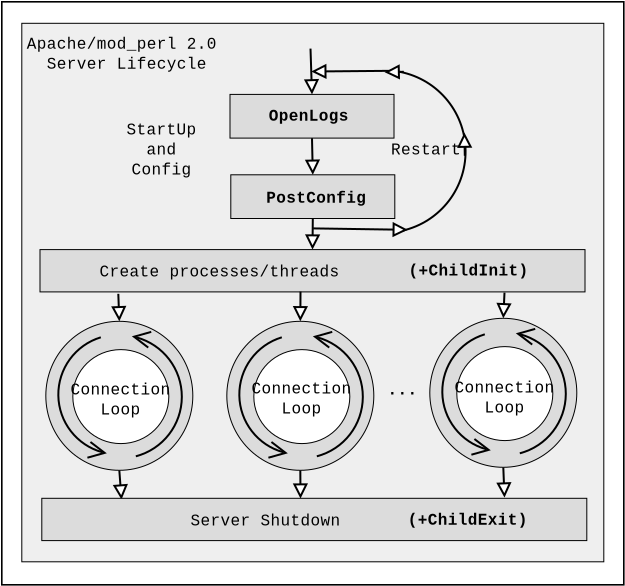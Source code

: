<?xml version="1.0" encoding="UTF-8"?>
<dia:diagram xmlns:dia="http://www.lysator.liu.se/~alla/dia/">
  <dia:layer name="Background" visible="true">
    <dia:object type="Standard - Box" version="0" id="O0">
      <dia:attribute name="obj_pos">
        <dia:point val="-1.06,-1.99"/>
      </dia:attribute>
      <dia:attribute name="obj_bb">
        <dia:rectangle val="-1.1,-2.03;30.08,27.2"/>
      </dia:attribute>
      <dia:attribute name="elem_corner">
        <dia:point val="-1.06,-1.99"/>
      </dia:attribute>
      <dia:attribute name="elem_width">
        <dia:real val="31.1"/>
      </dia:attribute>
      <dia:attribute name="elem_height">
        <dia:real val="29.15"/>
      </dia:attribute>
      <dia:attribute name="border_width">
        <dia:real val="0.08"/>
      </dia:attribute>
      <dia:attribute name="inner_color">
        <dia:color val="#efefef"/>
      </dia:attribute>
      <dia:attribute name="show_background">
        <dia:boolean val="false"/>
      </dia:attribute>
    </dia:object>
    <dia:object type="Standard - Box" version="0" id="O1">
      <dia:attribute name="obj_pos">
        <dia:point val="-0.06,-0.915"/>
      </dia:attribute>
      <dia:attribute name="obj_bb">
        <dia:rectangle val="-0.085,-0.94;29.065,26.035"/>
      </dia:attribute>
      <dia:attribute name="elem_corner">
        <dia:point val="-0.06,-0.915"/>
      </dia:attribute>
      <dia:attribute name="elem_width">
        <dia:real val="29.1"/>
      </dia:attribute>
      <dia:attribute name="elem_height">
        <dia:real val="26.925"/>
      </dia:attribute>
      <dia:attribute name="border_width">
        <dia:real val="0.05"/>
      </dia:attribute>
      <dia:attribute name="inner_color">
        <dia:color val="#efefef"/>
      </dia:attribute>
      <dia:attribute name="show_background">
        <dia:boolean val="true"/>
      </dia:attribute>
    </dia:object>
    <dia:object type="Standard - Box" version="0" id="O2">
      <dia:attribute name="obj_pos">
        <dia:point val="10.39,6.66"/>
      </dia:attribute>
      <dia:attribute name="obj_bb">
        <dia:rectangle val="10.365,6.635;18.615,8.87"/>
      </dia:attribute>
      <dia:attribute name="elem_corner">
        <dia:point val="10.39,6.66"/>
      </dia:attribute>
      <dia:attribute name="elem_width">
        <dia:real val="8.2"/>
      </dia:attribute>
      <dia:attribute name="elem_height">
        <dia:real val="2.185"/>
      </dia:attribute>
      <dia:attribute name="border_width">
        <dia:real val="0.05"/>
      </dia:attribute>
      <dia:attribute name="inner_color">
        <dia:color val="#dcdcdc"/>
      </dia:attribute>
      <dia:attribute name="show_background">
        <dia:boolean val="true"/>
      </dia:attribute>
    </dia:object>
    <dia:object type="Standard - Box" version="0" id="O3">
      <dia:attribute name="obj_pos">
        <dia:point val="0.85,10.4"/>
      </dia:attribute>
      <dia:attribute name="obj_bb">
        <dia:rectangle val="0.825,10.375;28.125,12.54"/>
      </dia:attribute>
      <dia:attribute name="elem_corner">
        <dia:point val="0.85,10.4"/>
      </dia:attribute>
      <dia:attribute name="elem_width">
        <dia:real val="27.25"/>
      </dia:attribute>
      <dia:attribute name="elem_height">
        <dia:real val="2.115"/>
      </dia:attribute>
      <dia:attribute name="border_width">
        <dia:real val="0.05"/>
      </dia:attribute>
      <dia:attribute name="inner_color">
        <dia:color val="#dcdcdc"/>
      </dia:attribute>
      <dia:attribute name="show_background">
        <dia:boolean val="true"/>
      </dia:attribute>
    </dia:object>
    <dia:object type="Standard - Line" version="0" id="O4">
      <dia:attribute name="obj_pos">
        <dia:point val="14.45,4.825"/>
      </dia:attribute>
      <dia:attribute name="obj_bb">
        <dia:rectangle val="13.889,4.774;15.091,6.723"/>
      </dia:attribute>
      <dia:attribute name="conn_endpoints">
        <dia:point val="14.45,4.825"/>
        <dia:point val="14.49,6.66"/>
      </dia:attribute>
      <dia:attribute name="numcp">
        <dia:int val="1"/>
      </dia:attribute>
      <dia:attribute name="end_arrow">
        <dia:enum val="2"/>
      </dia:attribute>
      <dia:attribute name="end_arrow_length">
        <dia:real val="0.6"/>
      </dia:attribute>
      <dia:attribute name="end_arrow_width">
        <dia:real val="0.6"/>
      </dia:attribute>
      <dia:connections>
        <dia:connection handle="0" to="O39" connection="6"/>
        <dia:connection handle="1" to="O2" connection="1"/>
      </dia:connections>
    </dia:object>
    <dia:object type="Standard - Line" version="0" id="O5">
      <dia:attribute name="obj_pos">
        <dia:point val="14.49,8.845"/>
      </dia:attribute>
      <dia:attribute name="obj_bb">
        <dia:rectangle val="13.874,8.795;15.075,10.456"/>
      </dia:attribute>
      <dia:attribute name="conn_endpoints">
        <dia:point val="14.49,8.845"/>
        <dia:point val="14.475,10.4"/>
      </dia:attribute>
      <dia:attribute name="numcp">
        <dia:int val="1"/>
      </dia:attribute>
      <dia:attribute name="end_arrow">
        <dia:enum val="2"/>
      </dia:attribute>
      <dia:attribute name="end_arrow_length">
        <dia:real val="0.6"/>
      </dia:attribute>
      <dia:attribute name="end_arrow_width">
        <dia:real val="0.6"/>
      </dia:attribute>
      <dia:connections>
        <dia:connection handle="0" to="O2" connection="6"/>
        <dia:connection handle="1" to="O3" connection="1"/>
      </dia:connections>
    </dia:object>
    <dia:object type="Standard - Line" version="0" id="O6">
      <dia:attribute name="obj_pos">
        <dia:point val="24.075,12.55"/>
      </dia:attribute>
      <dia:attribute name="obj_bb">
        <dia:rectangle val="23.413,12.498;24.617,13.913"/>
      </dia:attribute>
      <dia:attribute name="conn_endpoints">
        <dia:point val="24.075,12.55"/>
        <dia:point val="24.015,13.835"/>
      </dia:attribute>
      <dia:attribute name="numcp">
        <dia:int val="1"/>
      </dia:attribute>
      <dia:attribute name="end_arrow">
        <dia:enum val="2"/>
      </dia:attribute>
      <dia:attribute name="end_arrow_length">
        <dia:real val="0.6"/>
      </dia:attribute>
      <dia:attribute name="end_arrow_width">
        <dia:real val="0.6"/>
      </dia:attribute>
      <dia:connections>
        <dia:connection handle="1" to="O22" connection="1"/>
      </dia:connections>
    </dia:object>
    <dia:object type="Standard - Text" version="0" id="O7">
      <dia:attribute name="obj_pos">
        <dia:point val="14.559,8.061"/>
      </dia:attribute>
      <dia:attribute name="obj_bb">
        <dia:rectangle val="12.309,7.388;16.832,8.706"/>
      </dia:attribute>
      <dia:attribute name="text">
        <dia:composite type="text">
          <dia:attribute name="string">
            <dia:string>#PostConfig#</dia:string>
          </dia:attribute>
          <dia:attribute name="font">
            <dia:font family="courier new" style="80" name="Courier-Bold"/>
          </dia:attribute>
          <dia:attribute name="height">
            <dia:real val="1"/>
          </dia:attribute>
          <dia:attribute name="pos">
            <dia:point val="14.559,8.061"/>
          </dia:attribute>
          <dia:attribute name="color">
            <dia:color val="#000000"/>
          </dia:attribute>
          <dia:attribute name="alignment">
            <dia:enum val="1"/>
          </dia:attribute>
        </dia:composite>
      </dia:attribute>
    </dia:object>
    <dia:object type="Standard - Text" version="0" id="O8">
      <dia:attribute name="obj_pos">
        <dia:point val="9.825,11.75"/>
      </dia:attribute>
      <dia:attribute name="obj_bb">
        <dia:rectangle val="4.425,11.1;15.225,12.35"/>
      </dia:attribute>
      <dia:attribute name="text">
        <dia:composite type="text">
          <dia:attribute name="string">
            <dia:string>#Create processes/threads#</dia:string>
          </dia:attribute>
          <dia:attribute name="font">
            <dia:font family="courier new" style="0" name="Courier"/>
          </dia:attribute>
          <dia:attribute name="height">
            <dia:real val="1"/>
          </dia:attribute>
          <dia:attribute name="pos">
            <dia:point val="9.825,11.75"/>
          </dia:attribute>
          <dia:attribute name="color">
            <dia:color val="#000000"/>
          </dia:attribute>
          <dia:attribute name="alignment">
            <dia:enum val="1"/>
          </dia:attribute>
        </dia:composite>
      </dia:attribute>
    </dia:object>
    <dia:object type="Standard - Arc" version="0" id="O9">
      <dia:attribute name="obj_pos">
        <dia:point val="18.94,9.46"/>
      </dia:attribute>
      <dia:attribute name="obj_bb">
        <dia:rectangle val="18.437,1.407;22.178,9.513"/>
      </dia:attribute>
      <dia:attribute name="conn_endpoints">
        <dia:point val="18.94,9.46"/>
        <dia:point val="18.49,1.46"/>
      </dia:attribute>
      <dia:attribute name="curve_distance">
        <dia:real val="3.412"/>
      </dia:attribute>
    </dia:object>
    <dia:object type="Standard - Line" version="0" id="O10">
      <dia:attribute name="obj_pos">
        <dia:point val="14.375,0.35"/>
      </dia:attribute>
      <dia:attribute name="obj_bb">
        <dia:rectangle val="13.849,0.298;15.051,2.71"/>
      </dia:attribute>
      <dia:attribute name="conn_endpoints">
        <dia:point val="14.375,0.35"/>
        <dia:point val="14.45,2.64"/>
      </dia:attribute>
      <dia:attribute name="numcp">
        <dia:int val="1"/>
      </dia:attribute>
      <dia:attribute name="end_arrow">
        <dia:enum val="2"/>
      </dia:attribute>
      <dia:attribute name="end_arrow_length">
        <dia:real val="0.6"/>
      </dia:attribute>
      <dia:attribute name="end_arrow_width">
        <dia:real val="0.6"/>
      </dia:attribute>
      <dia:connections>
        <dia:connection handle="1" to="O39" connection="1"/>
      </dia:connections>
    </dia:object>
    <dia:object type="Standard - Text" version="0" id="O11">
      <dia:attribute name="obj_pos">
        <dia:point val="20.15,5.65"/>
      </dia:attribute>
      <dia:attribute name="obj_bb">
        <dia:rectangle val="18.575,4.978;21.747,6.295"/>
      </dia:attribute>
      <dia:attribute name="text">
        <dia:composite type="text">
          <dia:attribute name="string">
            <dia:string>#Restart#</dia:string>
          </dia:attribute>
          <dia:attribute name="font">
            <dia:font family="courier new" style="0" name="Courier"/>
          </dia:attribute>
          <dia:attribute name="height">
            <dia:real val="1"/>
          </dia:attribute>
          <dia:attribute name="pos">
            <dia:point val="20.15,5.65"/>
          </dia:attribute>
          <dia:attribute name="color">
            <dia:color val="#000000"/>
          </dia:attribute>
          <dia:attribute name="alignment">
            <dia:enum val="1"/>
          </dia:attribute>
        </dia:composite>
      </dia:attribute>
    </dia:object>
    <dia:object type="Standard - Line" version="0" id="O12">
      <dia:attribute name="obj_pos">
        <dia:point val="24.015,21.285"/>
      </dia:attribute>
      <dia:attribute name="obj_bb">
        <dia:rectangle val="23.474,21.233;24.677,22.874"/>
      </dia:attribute>
      <dia:attribute name="conn_endpoints">
        <dia:point val="24.015,21.285"/>
        <dia:point val="24.075,22.8"/>
      </dia:attribute>
      <dia:attribute name="numcp">
        <dia:int val="1"/>
      </dia:attribute>
      <dia:attribute name="end_arrow">
        <dia:enum val="2"/>
      </dia:attribute>
      <dia:attribute name="end_arrow_length">
        <dia:real val="0.6"/>
      </dia:attribute>
      <dia:attribute name="end_arrow_width">
        <dia:real val="0.6"/>
      </dia:attribute>
      <dia:connections>
        <dia:connection handle="0" to="O22" connection="6"/>
      </dia:connections>
    </dia:object>
    <dia:object type="Standard - Text" version="0" id="O13">
      <dia:attribute name="obj_pos">
        <dia:point val="6.925,4.65"/>
      </dia:attribute>
      <dia:attribute name="obj_bb">
        <dia:rectangle val="5.35,4;8.5,7.25"/>
      </dia:attribute>
      <dia:attribute name="text">
        <dia:composite type="text">
          <dia:attribute name="string">
            <dia:string>#StartUp
and
Config#</dia:string>
          </dia:attribute>
          <dia:attribute name="font">
            <dia:font family="courier new" style="0" name="Courier"/>
          </dia:attribute>
          <dia:attribute name="height">
            <dia:real val="1"/>
          </dia:attribute>
          <dia:attribute name="pos">
            <dia:point val="6.925,4.65"/>
          </dia:attribute>
          <dia:attribute name="color">
            <dia:color val="#000000"/>
          </dia:attribute>
          <dia:attribute name="alignment">
            <dia:enum val="1"/>
          </dia:attribute>
        </dia:composite>
      </dia:attribute>
    </dia:object>
    <dia:object type="Standard - Line" version="0" id="O14">
      <dia:attribute name="obj_pos">
        <dia:point val="4.765,12.61"/>
      </dia:attribute>
      <dia:attribute name="obj_bb">
        <dia:rectangle val="4.215,12.558;5.418,14.057"/>
      </dia:attribute>
      <dia:attribute name="conn_endpoints">
        <dia:point val="4.765,12.61"/>
        <dia:point val="4.816,13.985"/>
      </dia:attribute>
      <dia:attribute name="numcp">
        <dia:int val="1"/>
      </dia:attribute>
      <dia:attribute name="end_arrow">
        <dia:enum val="2"/>
      </dia:attribute>
      <dia:attribute name="end_arrow_length">
        <dia:real val="0.6"/>
      </dia:attribute>
      <dia:attribute name="end_arrow_width">
        <dia:real val="0.6"/>
      </dia:attribute>
      <dia:connections>
        <dia:connection handle="1" to="O27" connection="1"/>
      </dia:connections>
    </dia:object>
    <dia:object type="Standard - Line" version="0" id="O15">
      <dia:attribute name="obj_pos">
        <dia:point val="4.816,21.435"/>
      </dia:attribute>
      <dia:attribute name="obj_bb">
        <dia:rectangle val="4.323,21.381;5.527,22.994"/>
      </dia:attribute>
      <dia:attribute name="conn_endpoints">
        <dia:point val="4.816,21.435"/>
        <dia:point val="4.925,22.9"/>
      </dia:attribute>
      <dia:attribute name="numcp">
        <dia:int val="1"/>
      </dia:attribute>
      <dia:attribute name="end_arrow">
        <dia:enum val="2"/>
      </dia:attribute>
      <dia:attribute name="end_arrow_length">
        <dia:real val="0.6"/>
      </dia:attribute>
      <dia:attribute name="end_arrow_width">
        <dia:real val="0.6"/>
      </dia:attribute>
      <dia:connections>
        <dia:connection handle="0" to="O27" connection="6"/>
      </dia:connections>
    </dia:object>
    <dia:object type="Standard - Line" version="0" id="O16">
      <dia:attribute name="obj_pos">
        <dia:point val="13.875,12.5"/>
      </dia:attribute>
      <dia:attribute name="obj_bb">
        <dia:rectangle val="13.266,12.45;14.466,14.039"/>
      </dia:attribute>
      <dia:attribute name="conn_endpoints">
        <dia:point val="13.875,12.5"/>
        <dia:point val="13.866,13.985"/>
      </dia:attribute>
      <dia:attribute name="numcp">
        <dia:int val="1"/>
      </dia:attribute>
      <dia:attribute name="end_arrow">
        <dia:enum val="2"/>
      </dia:attribute>
      <dia:attribute name="end_arrow_length">
        <dia:real val="0.6"/>
      </dia:attribute>
      <dia:attribute name="end_arrow_width">
        <dia:real val="0.6"/>
      </dia:attribute>
      <dia:connections>
        <dia:connection handle="1" to="O31" connection="1"/>
      </dia:connections>
    </dia:object>
    <dia:object type="Standard - Line" version="0" id="O17">
      <dia:attribute name="obj_pos">
        <dia:point val="13.866,21.435"/>
      </dia:attribute>
      <dia:attribute name="obj_bb">
        <dia:rectangle val="13.275,21.385;14.475,22.904"/>
      </dia:attribute>
      <dia:attribute name="conn_endpoints">
        <dia:point val="13.866,21.435"/>
        <dia:point val="13.875,22.85"/>
      </dia:attribute>
      <dia:attribute name="numcp">
        <dia:int val="1"/>
      </dia:attribute>
      <dia:attribute name="end_arrow">
        <dia:enum val="2"/>
      </dia:attribute>
      <dia:attribute name="end_arrow_length">
        <dia:real val="0.6"/>
      </dia:attribute>
      <dia:attribute name="end_arrow_width">
        <dia:real val="0.6"/>
      </dia:attribute>
      <dia:connections>
        <dia:connection handle="0" to="O31" connection="6"/>
      </dia:connections>
    </dia:object>
    <dia:object type="Standard - Text" version="0" id="O18">
      <dia:attribute name="obj_pos">
        <dia:point val="18.975,17.65"/>
      </dia:attribute>
      <dia:attribute name="obj_bb">
        <dia:rectangle val="18.3,17;19.65,18.25"/>
      </dia:attribute>
      <dia:attribute name="text">
        <dia:composite type="text">
          <dia:attribute name="string">
            <dia:string>#...#</dia:string>
          </dia:attribute>
          <dia:attribute name="font">
            <dia:font family="courier new" style="80" name="Courier-Bold"/>
          </dia:attribute>
          <dia:attribute name="height">
            <dia:real val="1"/>
          </dia:attribute>
          <dia:attribute name="pos">
            <dia:point val="18.975,17.65"/>
          </dia:attribute>
          <dia:attribute name="color">
            <dia:color val="#000000"/>
          </dia:attribute>
          <dia:attribute name="alignment">
            <dia:enum val="1"/>
          </dia:attribute>
        </dia:composite>
      </dia:attribute>
    </dia:object>
    <dia:object type="Standard - Box" version="0" id="O19">
      <dia:attribute name="obj_pos">
        <dia:point val="0.94,22.835"/>
      </dia:attribute>
      <dia:attribute name="obj_bb">
        <dia:rectangle val="0.915,22.81;28.215,24.975"/>
      </dia:attribute>
      <dia:attribute name="elem_corner">
        <dia:point val="0.94,22.835"/>
      </dia:attribute>
      <dia:attribute name="elem_width">
        <dia:real val="27.25"/>
      </dia:attribute>
      <dia:attribute name="elem_height">
        <dia:real val="2.115"/>
      </dia:attribute>
      <dia:attribute name="border_width">
        <dia:real val="0.05"/>
      </dia:attribute>
      <dia:attribute name="inner_color">
        <dia:color val="#dcdcdc"/>
      </dia:attribute>
      <dia:attribute name="show_background">
        <dia:boolean val="true"/>
      </dia:attribute>
    </dia:object>
    <dia:object type="Standard - Text" version="0" id="O20">
      <dia:attribute name="obj_pos">
        <dia:point val="12.125,24.2"/>
      </dia:attribute>
      <dia:attribute name="obj_bb">
        <dia:rectangle val="8.75,23.55;15.5,24.8"/>
      </dia:attribute>
      <dia:attribute name="text">
        <dia:composite type="text">
          <dia:attribute name="string">
            <dia:string>#Server Shutdown#</dia:string>
          </dia:attribute>
          <dia:attribute name="font">
            <dia:font family="courier new" style="0" name="Courier"/>
          </dia:attribute>
          <dia:attribute name="height">
            <dia:real val="1"/>
          </dia:attribute>
          <dia:attribute name="pos">
            <dia:point val="12.125,24.2"/>
          </dia:attribute>
          <dia:attribute name="color">
            <dia:color val="#000000"/>
          </dia:attribute>
          <dia:attribute name="alignment">
            <dia:enum val="1"/>
          </dia:attribute>
        </dia:composite>
      </dia:attribute>
    </dia:object>
    <dia:object type="Standard - Text" version="0" id="O21">
      <dia:attribute name="obj_pos">
        <dia:point val="5.19,0.36"/>
      </dia:attribute>
      <dia:attribute name="obj_bb">
        <dia:rectangle val="0.69,-0.312;9.713,2.005"/>
      </dia:attribute>
      <dia:attribute name="text">
        <dia:composite type="text">
          <dia:attribute name="string">
            <dia:string>#Apache/mod_perl 2.0 
Server Lifecycle#</dia:string>
          </dia:attribute>
          <dia:attribute name="font">
            <dia:font family="courier new" style="0" name="Courier"/>
          </dia:attribute>
          <dia:attribute name="height">
            <dia:real val="1"/>
          </dia:attribute>
          <dia:attribute name="pos">
            <dia:point val="5.19,0.36"/>
          </dia:attribute>
          <dia:attribute name="color">
            <dia:color val="#000000"/>
          </dia:attribute>
          <dia:attribute name="alignment">
            <dia:enum val="1"/>
          </dia:attribute>
        </dia:composite>
      </dia:attribute>
    </dia:object>
    <dia:object type="Standard - Ellipse" version="0" id="O22">
      <dia:attribute name="obj_pos">
        <dia:point val="20.34,13.835"/>
      </dia:attribute>
      <dia:attribute name="obj_bb">
        <dia:rectangle val="20.315,13.81;27.715,21.31"/>
      </dia:attribute>
      <dia:attribute name="elem_corner">
        <dia:point val="20.34,13.835"/>
      </dia:attribute>
      <dia:attribute name="elem_width">
        <dia:real val="7.35"/>
      </dia:attribute>
      <dia:attribute name="elem_height">
        <dia:real val="7.45"/>
      </dia:attribute>
      <dia:attribute name="border_width">
        <dia:real val="0.05"/>
      </dia:attribute>
      <dia:attribute name="inner_color">
        <dia:color val="#dcdcdc"/>
      </dia:attribute>
    </dia:object>
    <dia:object type="Standard - Arc" version="0" id="O23">
      <dia:attribute name="obj_pos">
        <dia:point val="24.84,20.585"/>
      </dia:attribute>
      <dia:attribute name="obj_bb">
        <dia:rectangle val="23.839,14.508;27.191,20.637"/>
      </dia:attribute>
      <dia:attribute name="conn_endpoints">
        <dia:point val="24.84,20.585"/>
        <dia:point val="24.64,14.585"/>
      </dia:attribute>
      <dia:attribute name="curve_distance">
        <dia:real val="2.4"/>
      </dia:attribute>
      <dia:attribute name="end_arrow">
        <dia:enum val="1"/>
      </dia:attribute>
      <dia:attribute name="end_arrow_length">
        <dia:real val="0.8"/>
      </dia:attribute>
      <dia:attribute name="end_arrow_width">
        <dia:real val="0.8"/>
      </dia:attribute>
    </dia:object>
    <dia:object type="Standard - Ellipse" version="0" id="O24">
      <dia:attribute name="obj_pos">
        <dia:point val="21.69,15.25"/>
      </dia:attribute>
      <dia:attribute name="obj_bb">
        <dia:rectangle val="21.665,15.225;26.515,19.975"/>
      </dia:attribute>
      <dia:attribute name="elem_corner">
        <dia:point val="21.69,15.25"/>
      </dia:attribute>
      <dia:attribute name="elem_width">
        <dia:real val="4.8"/>
      </dia:attribute>
      <dia:attribute name="elem_height">
        <dia:real val="4.7"/>
      </dia:attribute>
      <dia:attribute name="border_width">
        <dia:real val="0.05"/>
      </dia:attribute>
    </dia:object>
    <dia:object type="Standard - Text" version="0" id="O25">
      <dia:attribute name="obj_pos">
        <dia:point val="24.075,17.55"/>
      </dia:attribute>
      <dia:attribute name="obj_bb">
        <dia:rectangle val="21.825,16.9;26.325,19.15"/>
      </dia:attribute>
      <dia:attribute name="text">
        <dia:composite type="text">
          <dia:attribute name="string">
            <dia:string>#Connection
Loop#</dia:string>
          </dia:attribute>
          <dia:attribute name="font">
            <dia:font family="courier new" style="0" name="Courier"/>
          </dia:attribute>
          <dia:attribute name="height">
            <dia:real val="1"/>
          </dia:attribute>
          <dia:attribute name="pos">
            <dia:point val="24.075,17.55"/>
          </dia:attribute>
          <dia:attribute name="color">
            <dia:color val="#000000"/>
          </dia:attribute>
          <dia:attribute name="alignment">
            <dia:enum val="1"/>
          </dia:attribute>
        </dia:composite>
      </dia:attribute>
    </dia:object>
    <dia:object type="Standard - Arc" version="0" id="O26">
      <dia:attribute name="obj_pos">
        <dia:point val="23.09,14.635"/>
      </dia:attribute>
      <dia:attribute name="obj_bb">
        <dia:rectangle val="20.915,14.582;24.192,20.526"/>
      </dia:attribute>
      <dia:attribute name="conn_endpoints">
        <dia:point val="23.09,14.635"/>
        <dia:point val="23.39,20.435"/>
      </dia:attribute>
      <dia:attribute name="curve_distance">
        <dia:real val="2.274"/>
      </dia:attribute>
      <dia:attribute name="end_arrow">
        <dia:enum val="1"/>
      </dia:attribute>
      <dia:attribute name="end_arrow_length">
        <dia:real val="0.8"/>
      </dia:attribute>
      <dia:attribute name="end_arrow_width">
        <dia:real val="0.8"/>
      </dia:attribute>
    </dia:object>
    <dia:object type="Standard - Ellipse" version="0" id="O27">
      <dia:attribute name="obj_pos">
        <dia:point val="1.141,13.985"/>
      </dia:attribute>
      <dia:attribute name="obj_bb">
        <dia:rectangle val="1.116,13.96;8.516,21.46"/>
      </dia:attribute>
      <dia:attribute name="elem_corner">
        <dia:point val="1.141,13.985"/>
      </dia:attribute>
      <dia:attribute name="elem_width">
        <dia:real val="7.35"/>
      </dia:attribute>
      <dia:attribute name="elem_height">
        <dia:real val="7.45"/>
      </dia:attribute>
      <dia:attribute name="border_width">
        <dia:real val="0.05"/>
      </dia:attribute>
      <dia:attribute name="inner_color">
        <dia:color val="#dcdcdc"/>
      </dia:attribute>
    </dia:object>
    <dia:object type="Standard - Arc" version="0" id="O28">
      <dia:attribute name="obj_pos">
        <dia:point val="5.641,20.735"/>
      </dia:attribute>
      <dia:attribute name="obj_bb">
        <dia:rectangle val="4.64,14.658;7.992,20.787"/>
      </dia:attribute>
      <dia:attribute name="conn_endpoints">
        <dia:point val="5.641,20.735"/>
        <dia:point val="5.441,14.735"/>
      </dia:attribute>
      <dia:attribute name="curve_distance">
        <dia:real val="2.4"/>
      </dia:attribute>
      <dia:attribute name="end_arrow">
        <dia:enum val="1"/>
      </dia:attribute>
      <dia:attribute name="end_arrow_length">
        <dia:real val="0.8"/>
      </dia:attribute>
      <dia:attribute name="end_arrow_width">
        <dia:real val="0.8"/>
      </dia:attribute>
    </dia:object>
    <dia:object type="Standard - Ellipse" version="0" id="O29">
      <dia:attribute name="obj_pos">
        <dia:point val="2.491,15.4"/>
      </dia:attribute>
      <dia:attribute name="obj_bb">
        <dia:rectangle val="2.466,15.375;7.316,20.125"/>
      </dia:attribute>
      <dia:attribute name="elem_corner">
        <dia:point val="2.491,15.4"/>
      </dia:attribute>
      <dia:attribute name="elem_width">
        <dia:real val="4.8"/>
      </dia:attribute>
      <dia:attribute name="elem_height">
        <dia:real val="4.7"/>
      </dia:attribute>
      <dia:attribute name="border_width">
        <dia:real val="0.05"/>
      </dia:attribute>
    </dia:object>
    <dia:object type="Standard - Arc" version="0" id="O30">
      <dia:attribute name="obj_pos">
        <dia:point val="3.891,14.785"/>
      </dia:attribute>
      <dia:attribute name="obj_bb">
        <dia:rectangle val="1.716,14.732;4.993,20.676"/>
      </dia:attribute>
      <dia:attribute name="conn_endpoints">
        <dia:point val="3.891,14.785"/>
        <dia:point val="4.191,20.585"/>
      </dia:attribute>
      <dia:attribute name="curve_distance">
        <dia:real val="2.274"/>
      </dia:attribute>
      <dia:attribute name="end_arrow">
        <dia:enum val="1"/>
      </dia:attribute>
      <dia:attribute name="end_arrow_length">
        <dia:real val="0.8"/>
      </dia:attribute>
      <dia:attribute name="end_arrow_width">
        <dia:real val="0.8"/>
      </dia:attribute>
    </dia:object>
    <dia:object type="Standard - Ellipse" version="0" id="O31">
      <dia:attribute name="obj_pos">
        <dia:point val="10.191,13.985"/>
      </dia:attribute>
      <dia:attribute name="obj_bb">
        <dia:rectangle val="10.166,13.96;17.566,21.46"/>
      </dia:attribute>
      <dia:attribute name="elem_corner">
        <dia:point val="10.191,13.985"/>
      </dia:attribute>
      <dia:attribute name="elem_width">
        <dia:real val="7.35"/>
      </dia:attribute>
      <dia:attribute name="elem_height">
        <dia:real val="7.45"/>
      </dia:attribute>
      <dia:attribute name="border_width">
        <dia:real val="0.05"/>
      </dia:attribute>
      <dia:attribute name="inner_color">
        <dia:color val="#dcdcdc"/>
      </dia:attribute>
    </dia:object>
    <dia:object type="Standard - Arc" version="0" id="O32">
      <dia:attribute name="obj_pos">
        <dia:point val="14.691,20.735"/>
      </dia:attribute>
      <dia:attribute name="obj_bb">
        <dia:rectangle val="13.69,14.658;17.042,20.787"/>
      </dia:attribute>
      <dia:attribute name="conn_endpoints">
        <dia:point val="14.691,20.735"/>
        <dia:point val="14.491,14.735"/>
      </dia:attribute>
      <dia:attribute name="curve_distance">
        <dia:real val="2.4"/>
      </dia:attribute>
      <dia:attribute name="end_arrow">
        <dia:enum val="1"/>
      </dia:attribute>
      <dia:attribute name="end_arrow_length">
        <dia:real val="0.8"/>
      </dia:attribute>
      <dia:attribute name="end_arrow_width">
        <dia:real val="0.8"/>
      </dia:attribute>
    </dia:object>
    <dia:object type="Standard - Ellipse" version="0" id="O33">
      <dia:attribute name="obj_pos">
        <dia:point val="11.541,15.4"/>
      </dia:attribute>
      <dia:attribute name="obj_bb">
        <dia:rectangle val="11.516,15.375;16.366,20.125"/>
      </dia:attribute>
      <dia:attribute name="elem_corner">
        <dia:point val="11.541,15.4"/>
      </dia:attribute>
      <dia:attribute name="elem_width">
        <dia:real val="4.8"/>
      </dia:attribute>
      <dia:attribute name="elem_height">
        <dia:real val="4.7"/>
      </dia:attribute>
      <dia:attribute name="border_width">
        <dia:real val="0.05"/>
      </dia:attribute>
    </dia:object>
    <dia:object type="Standard - Arc" version="0" id="O34">
      <dia:attribute name="obj_pos">
        <dia:point val="12.941,14.785"/>
      </dia:attribute>
      <dia:attribute name="obj_bb">
        <dia:rectangle val="10.766,14.732;14.043,20.676"/>
      </dia:attribute>
      <dia:attribute name="conn_endpoints">
        <dia:point val="12.941,14.785"/>
        <dia:point val="13.241,20.585"/>
      </dia:attribute>
      <dia:attribute name="curve_distance">
        <dia:real val="2.274"/>
      </dia:attribute>
      <dia:attribute name="end_arrow">
        <dia:enum val="1"/>
      </dia:attribute>
      <dia:attribute name="end_arrow_length">
        <dia:real val="0.8"/>
      </dia:attribute>
      <dia:attribute name="end_arrow_width">
        <dia:real val="0.8"/>
      </dia:attribute>
    </dia:object>
    <dia:object type="Standard - Text" version="0" id="O35">
      <dia:attribute name="obj_pos">
        <dia:point val="13.925,17.6"/>
      </dia:attribute>
      <dia:attribute name="obj_bb">
        <dia:rectangle val="11.675,16.95;16.175,19.2"/>
      </dia:attribute>
      <dia:attribute name="text">
        <dia:composite type="text">
          <dia:attribute name="string">
            <dia:string>#Connection
Loop#</dia:string>
          </dia:attribute>
          <dia:attribute name="font">
            <dia:font family="courier new" style="0" name="Courier"/>
          </dia:attribute>
          <dia:attribute name="height">
            <dia:real val="1"/>
          </dia:attribute>
          <dia:attribute name="pos">
            <dia:point val="13.925,17.6"/>
          </dia:attribute>
          <dia:attribute name="color">
            <dia:color val="#000000"/>
          </dia:attribute>
          <dia:attribute name="alignment">
            <dia:enum val="1"/>
          </dia:attribute>
        </dia:composite>
      </dia:attribute>
    </dia:object>
    <dia:object type="Standard - Text" version="0" id="O36">
      <dia:attribute name="obj_pos">
        <dia:point val="4.875,17.65"/>
      </dia:attribute>
      <dia:attribute name="obj_bb">
        <dia:rectangle val="2.625,17;7.125,19.25"/>
      </dia:attribute>
      <dia:attribute name="text">
        <dia:composite type="text">
          <dia:attribute name="string">
            <dia:string>#Connection
Loop#</dia:string>
          </dia:attribute>
          <dia:attribute name="font">
            <dia:font family="Courier New" style="0" name="Courier"/>
          </dia:attribute>
          <dia:attribute name="height">
            <dia:real val="1"/>
          </dia:attribute>
          <dia:attribute name="pos">
            <dia:point val="4.875,17.65"/>
          </dia:attribute>
          <dia:attribute name="color">
            <dia:color val="#000000"/>
          </dia:attribute>
          <dia:attribute name="alignment">
            <dia:enum val="1"/>
          </dia:attribute>
        </dia:composite>
      </dia:attribute>
    </dia:object>
    <dia:object type="Standard - Text" version="0" id="O37">
      <dia:attribute name="obj_pos">
        <dia:point val="22.275,11.7"/>
      </dia:attribute>
      <dia:attribute name="obj_bb">
        <dia:rectangle val="19.575,11.05;24.975,12.3"/>
      </dia:attribute>
      <dia:attribute name="text">
        <dia:composite type="text">
          <dia:attribute name="string">
            <dia:string>#(+ChildInit)#</dia:string>
          </dia:attribute>
          <dia:attribute name="font">
            <dia:font family="courier new" style="80" name="Courier-Bold"/>
          </dia:attribute>
          <dia:attribute name="height">
            <dia:real val="1"/>
          </dia:attribute>
          <dia:attribute name="pos">
            <dia:point val="22.275,11.7"/>
          </dia:attribute>
          <dia:attribute name="color">
            <dia:color val="#000000"/>
          </dia:attribute>
          <dia:attribute name="alignment">
            <dia:enum val="1"/>
          </dia:attribute>
        </dia:composite>
      </dia:attribute>
    </dia:object>
    <dia:object type="Standard - Text" version="0" id="O38">
      <dia:attribute name="obj_pos">
        <dia:point val="22.24,24.16"/>
      </dia:attribute>
      <dia:attribute name="obj_bb">
        <dia:rectangle val="19.54,23.51;24.94,24.76"/>
      </dia:attribute>
      <dia:attribute name="text">
        <dia:composite type="text">
          <dia:attribute name="string">
            <dia:string>#(+ChildExit)#</dia:string>
          </dia:attribute>
          <dia:attribute name="font">
            <dia:font family="courier new" style="80" name="Courier-Bold"/>
          </dia:attribute>
          <dia:attribute name="height">
            <dia:real val="1"/>
          </dia:attribute>
          <dia:attribute name="pos">
            <dia:point val="22.24,24.16"/>
          </dia:attribute>
          <dia:attribute name="color">
            <dia:color val="#000000"/>
          </dia:attribute>
          <dia:attribute name="alignment">
            <dia:enum val="1"/>
          </dia:attribute>
        </dia:composite>
      </dia:attribute>
    </dia:object>
    <dia:object type="Standard - Box" version="0" id="O39">
      <dia:attribute name="obj_pos">
        <dia:point val="10.35,2.64"/>
      </dia:attribute>
      <dia:attribute name="obj_bb">
        <dia:rectangle val="10.325,2.615;18.575,4.85"/>
      </dia:attribute>
      <dia:attribute name="elem_corner">
        <dia:point val="10.35,2.64"/>
      </dia:attribute>
      <dia:attribute name="elem_width">
        <dia:real val="8.2"/>
      </dia:attribute>
      <dia:attribute name="elem_height">
        <dia:real val="2.185"/>
      </dia:attribute>
      <dia:attribute name="border_width">
        <dia:real val="0.05"/>
      </dia:attribute>
      <dia:attribute name="inner_color">
        <dia:color val="#dcdcdc"/>
      </dia:attribute>
      <dia:attribute name="show_background">
        <dia:boolean val="true"/>
      </dia:attribute>
    </dia:object>
    <dia:object type="Standard - Text" version="0" id="O40">
      <dia:attribute name="obj_pos">
        <dia:point val="14.29,3.96"/>
      </dia:attribute>
      <dia:attribute name="obj_bb">
        <dia:rectangle val="12.49,3.288;16.113,4.605"/>
      </dia:attribute>
      <dia:attribute name="text">
        <dia:composite type="text">
          <dia:attribute name="string">
            <dia:string>#OpenLogs#</dia:string>
          </dia:attribute>
          <dia:attribute name="font">
            <dia:font family="courier new" style="80" name="Courier-Bold"/>
          </dia:attribute>
          <dia:attribute name="height">
            <dia:real val="1"/>
          </dia:attribute>
          <dia:attribute name="pos">
            <dia:point val="14.29,3.96"/>
          </dia:attribute>
          <dia:attribute name="color">
            <dia:color val="#000000"/>
          </dia:attribute>
          <dia:attribute name="alignment">
            <dia:enum val="1"/>
          </dia:attribute>
        </dia:composite>
      </dia:attribute>
    </dia:object>
    <dia:object type="Standard - Line" version="0" id="O41">
      <dia:attribute name="obj_pos">
        <dia:point val="18.54,1.46"/>
      </dia:attribute>
      <dia:attribute name="obj_bb">
        <dia:rectangle val="14.357,0.895;18.59,2.095"/>
      </dia:attribute>
      <dia:attribute name="conn_endpoints">
        <dia:point val="18.54,1.46"/>
        <dia:point val="14.412,1.495"/>
      </dia:attribute>
      <dia:attribute name="numcp">
        <dia:int val="1"/>
      </dia:attribute>
      <dia:attribute name="end_arrow">
        <dia:enum val="2"/>
      </dia:attribute>
      <dia:attribute name="end_arrow_length">
        <dia:real val="0.6"/>
      </dia:attribute>
      <dia:attribute name="end_arrow_width">
        <dia:real val="0.6"/>
      </dia:attribute>
      <dia:connections>
        <dia:connection handle="1" to="O10" connection="0"/>
      </dia:connections>
    </dia:object>
    <dia:object type="Standard - Line" version="0" id="O42">
      <dia:attribute name="obj_pos">
        <dia:point val="22.09,5.71"/>
      </dia:attribute>
      <dia:attribute name="obj_bb">
        <dia:rectangle val="21.469,4.49;22.671,5.761"/>
      </dia:attribute>
      <dia:attribute name="conn_endpoints">
        <dia:point val="22.09,5.71"/>
        <dia:point val="22.07,4.55"/>
      </dia:attribute>
      <dia:attribute name="numcp">
        <dia:int val="1"/>
      </dia:attribute>
      <dia:attribute name="end_arrow">
        <dia:enum val="2"/>
      </dia:attribute>
      <dia:attribute name="end_arrow_length">
        <dia:real val="0.6"/>
      </dia:attribute>
      <dia:attribute name="end_arrow_width">
        <dia:real val="0.6"/>
      </dia:attribute>
    </dia:object>
    <dia:object type="Standard - Line" version="0" id="O43">
      <dia:attribute name="obj_pos">
        <dia:point val="14.505,9.34"/>
      </dia:attribute>
      <dia:attribute name="obj_bb">
        <dia:rectangle val="14.454,8.809;19.299,10.011"/>
      </dia:attribute>
      <dia:attribute name="conn_endpoints">
        <dia:point val="14.505,9.34"/>
        <dia:point val="19.24,9.41"/>
      </dia:attribute>
      <dia:attribute name="numcp">
        <dia:int val="1"/>
      </dia:attribute>
      <dia:attribute name="end_arrow">
        <dia:enum val="2"/>
      </dia:attribute>
      <dia:attribute name="end_arrow_length">
        <dia:real val="0.6"/>
      </dia:attribute>
      <dia:attribute name="end_arrow_width">
        <dia:real val="0.6"/>
      </dia:attribute>
    </dia:object>
    <dia:object type="Standard - Line" version="0" id="O44">
      <dia:attribute name="obj_pos">
        <dia:point val="19.04,1.51"/>
      </dia:attribute>
      <dia:attribute name="obj_bb">
        <dia:rectangle val="18.017,0.929;19.091,2.131"/>
      </dia:attribute>
      <dia:attribute name="conn_endpoints">
        <dia:point val="19.04,1.51"/>
        <dia:point val="18.08,1.53"/>
      </dia:attribute>
      <dia:attribute name="numcp">
        <dia:int val="1"/>
      </dia:attribute>
      <dia:attribute name="end_arrow">
        <dia:enum val="2"/>
      </dia:attribute>
      <dia:attribute name="end_arrow_length">
        <dia:real val="0.6"/>
      </dia:attribute>
      <dia:attribute name="end_arrow_width">
        <dia:real val="0.6"/>
      </dia:attribute>
    </dia:object>
  </dia:layer>
</dia:diagram>
